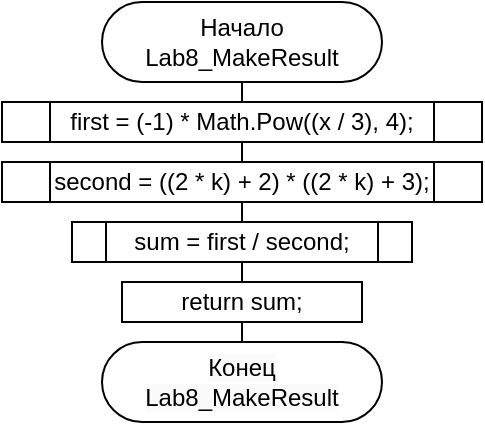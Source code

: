 <mxfile version="22.1.21" type="device">
  <diagram name="Страница — 1" id="Qfv8F9lTI8y2TpUyma7r">
    <mxGraphModel dx="636" dy="362" grid="1" gridSize="10" guides="1" tooltips="1" connect="1" arrows="1" fold="1" page="1" pageScale="1" pageWidth="827" pageHeight="1169" math="0" shadow="0">
      <root>
        <mxCell id="0" />
        <mxCell id="1" parent="0" />
        <mxCell id="B9uZxSt2ozrPt30ZAzNE-1" value="Начало&lt;br&gt;Lab8_MakeResult" style="rounded=1;whiteSpace=wrap;html=1;arcSize=50;" vertex="1" parent="1">
          <mxGeometry x="370" y="60" width="140" height="40" as="geometry" />
        </mxCell>
        <mxCell id="B9uZxSt2ozrPt30ZAzNE-2" value="" style="endArrow=none;html=1;rounded=0;entryX=0.5;entryY=1;entryDx=0;entryDy=0;exitX=0.5;exitY=0;exitDx=0;exitDy=0;" edge="1" parent="1" source="B9uZxSt2ozrPt30ZAzNE-4" target="B9uZxSt2ozrPt30ZAzNE-1">
          <mxGeometry width="50" height="50" relative="1" as="geometry">
            <mxPoint x="440" y="120" as="sourcePoint" />
            <mxPoint x="450" y="120" as="targetPoint" />
          </mxGeometry>
        </mxCell>
        <mxCell id="B9uZxSt2ozrPt30ZAzNE-3" value="second = ((2 * k) + 2) * ((2 * k) + 3);" style="shape=process;whiteSpace=wrap;html=1;backgroundOutline=1;" vertex="1" parent="1">
          <mxGeometry x="320" y="140" width="240" height="20" as="geometry" />
        </mxCell>
        <mxCell id="B9uZxSt2ozrPt30ZAzNE-4" value="first = (-1) * Math.Pow((x / 3), 4);" style="shape=process;whiteSpace=wrap;html=1;backgroundOutline=1;" vertex="1" parent="1">
          <mxGeometry x="320" y="110" width="240" height="20" as="geometry" />
        </mxCell>
        <mxCell id="B9uZxSt2ozrPt30ZAzNE-5" value="" style="endArrow=none;html=1;rounded=0;entryX=0.5;entryY=1;entryDx=0;entryDy=0;exitX=0.5;exitY=0;exitDx=0;exitDy=0;" edge="1" parent="1" source="B9uZxSt2ozrPt30ZAzNE-3" target="B9uZxSt2ozrPt30ZAzNE-4">
          <mxGeometry width="50" height="50" relative="1" as="geometry">
            <mxPoint x="440" y="400" as="sourcePoint" />
            <mxPoint x="490" y="350" as="targetPoint" />
          </mxGeometry>
        </mxCell>
        <mxCell id="B9uZxSt2ozrPt30ZAzNE-6" value="" style="endArrow=none;html=1;rounded=0;entryX=0.5;entryY=1;entryDx=0;entryDy=0;exitX=0.5;exitY=0;exitDx=0;exitDy=0;" edge="1" parent="1" source="B9uZxSt2ozrPt30ZAzNE-7" target="B9uZxSt2ozrPt30ZAzNE-3">
          <mxGeometry width="50" height="50" relative="1" as="geometry">
            <mxPoint x="440" y="270" as="sourcePoint" />
            <mxPoint x="500" y="190" as="targetPoint" />
          </mxGeometry>
        </mxCell>
        <mxCell id="B9uZxSt2ozrPt30ZAzNE-7" value="sum = first / second;" style="shape=process;whiteSpace=wrap;html=1;backgroundOutline=1;" vertex="1" parent="1">
          <mxGeometry x="355" y="170" width="170" height="20" as="geometry" />
        </mxCell>
        <mxCell id="B9uZxSt2ozrPt30ZAzNE-8" value="" style="endArrow=none;html=1;rounded=0;entryX=0.5;entryY=1;entryDx=0;entryDy=0;exitX=0.5;exitY=0;exitDx=0;exitDy=0;" edge="1" parent="1" source="B9uZxSt2ozrPt30ZAzNE-10" target="B9uZxSt2ozrPt30ZAzNE-7">
          <mxGeometry width="50" height="50" relative="1" as="geometry">
            <mxPoint x="440" y="320" as="sourcePoint" />
            <mxPoint x="500" y="310" as="targetPoint" />
          </mxGeometry>
        </mxCell>
        <mxCell id="B9uZxSt2ozrPt30ZAzNE-10" value="return sum;" style="rounded=1;whiteSpace=wrap;html=1;arcSize=0;" vertex="1" parent="1">
          <mxGeometry x="380" y="200" width="120" height="20" as="geometry" />
        </mxCell>
        <mxCell id="B9uZxSt2ozrPt30ZAzNE-11" value="" style="endArrow=none;html=1;rounded=0;exitX=0.5;exitY=1;exitDx=0;exitDy=0;entryX=0.5;entryY=0;entryDx=0;entryDy=0;" edge="1" parent="1" source="B9uZxSt2ozrPt30ZAzNE-10" target="B9uZxSt2ozrPt30ZAzNE-12">
          <mxGeometry width="50" height="50" relative="1" as="geometry">
            <mxPoint x="450" y="260" as="sourcePoint" />
            <mxPoint x="500" y="210" as="targetPoint" />
          </mxGeometry>
        </mxCell>
        <mxCell id="B9uZxSt2ozrPt30ZAzNE-12" value="&lt;span style=&quot;color: rgb(0, 0, 0); font-family: Helvetica; font-size: 12px; font-style: normal; font-variant-ligatures: normal; font-variant-caps: normal; font-weight: 400; letter-spacing: normal; orphans: 2; text-align: center; text-indent: 0px; text-transform: none; widows: 2; word-spacing: 0px; -webkit-text-stroke-width: 0px; background-color: rgb(251, 251, 251); text-decoration-thickness: initial; text-decoration-style: initial; text-decoration-color: initial; float: none; display: inline !important;&quot;&gt;Конец&lt;/span&gt;&lt;br style=&quot;border-color: var(--border-color); color: rgb(0, 0, 0); font-family: Helvetica; font-size: 12px; font-style: normal; font-variant-ligatures: normal; font-variant-caps: normal; font-weight: 400; letter-spacing: normal; orphans: 2; text-align: center; text-indent: 0px; text-transform: none; widows: 2; word-spacing: 0px; -webkit-text-stroke-width: 0px; background-color: rgb(251, 251, 251); text-decoration-thickness: initial; text-decoration-style: initial; text-decoration-color: initial;&quot;&gt;&lt;span style=&quot;color: rgb(0, 0, 0); font-family: Helvetica; font-size: 12px; font-style: normal; font-variant-ligatures: normal; font-variant-caps: normal; font-weight: 400; letter-spacing: normal; orphans: 2; text-align: center; text-indent: 0px; text-transform: none; widows: 2; word-spacing: 0px; -webkit-text-stroke-width: 0px; background-color: rgb(251, 251, 251); text-decoration-thickness: initial; text-decoration-style: initial; text-decoration-color: initial; float: none; display: inline !important;&quot;&gt;Lab8_MakeResult&lt;/span&gt;" style="rounded=1;whiteSpace=wrap;html=1;arcSize=50;" vertex="1" parent="1">
          <mxGeometry x="370" y="230" width="140" height="40" as="geometry" />
        </mxCell>
      </root>
    </mxGraphModel>
  </diagram>
</mxfile>
